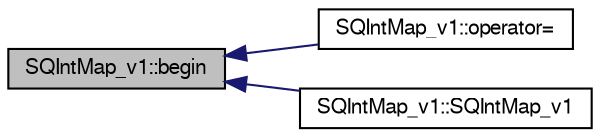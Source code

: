 digraph "SQIntMap_v1::begin"
{
  bgcolor="transparent";
  edge [fontname="FreeSans",fontsize="10",labelfontname="FreeSans",labelfontsize="10"];
  node [fontname="FreeSans",fontsize="10",shape=record];
  rankdir="LR";
  Node1 [label="SQIntMap_v1::begin",height=0.2,width=0.4,color="black", fillcolor="grey75", style="filled" fontcolor="black"];
  Node1 -> Node2 [dir="back",color="midnightblue",fontsize="10",style="solid",fontname="FreeSans"];
  Node2 [label="SQIntMap_v1::operator=",height=0.2,width=0.4,color="black",URL="$d1/d94/classSQIntMap__v1.html#a93572f420e98df66e6840b22b59cda74"];
  Node1 -> Node3 [dir="back",color="midnightblue",fontsize="10",style="solid",fontname="FreeSans"];
  Node3 [label="SQIntMap_v1::SQIntMap_v1",height=0.2,width=0.4,color="black",URL="$d1/d94/classSQIntMap__v1.html#afd113e0373705af8cc6132f16e524315"];
}
